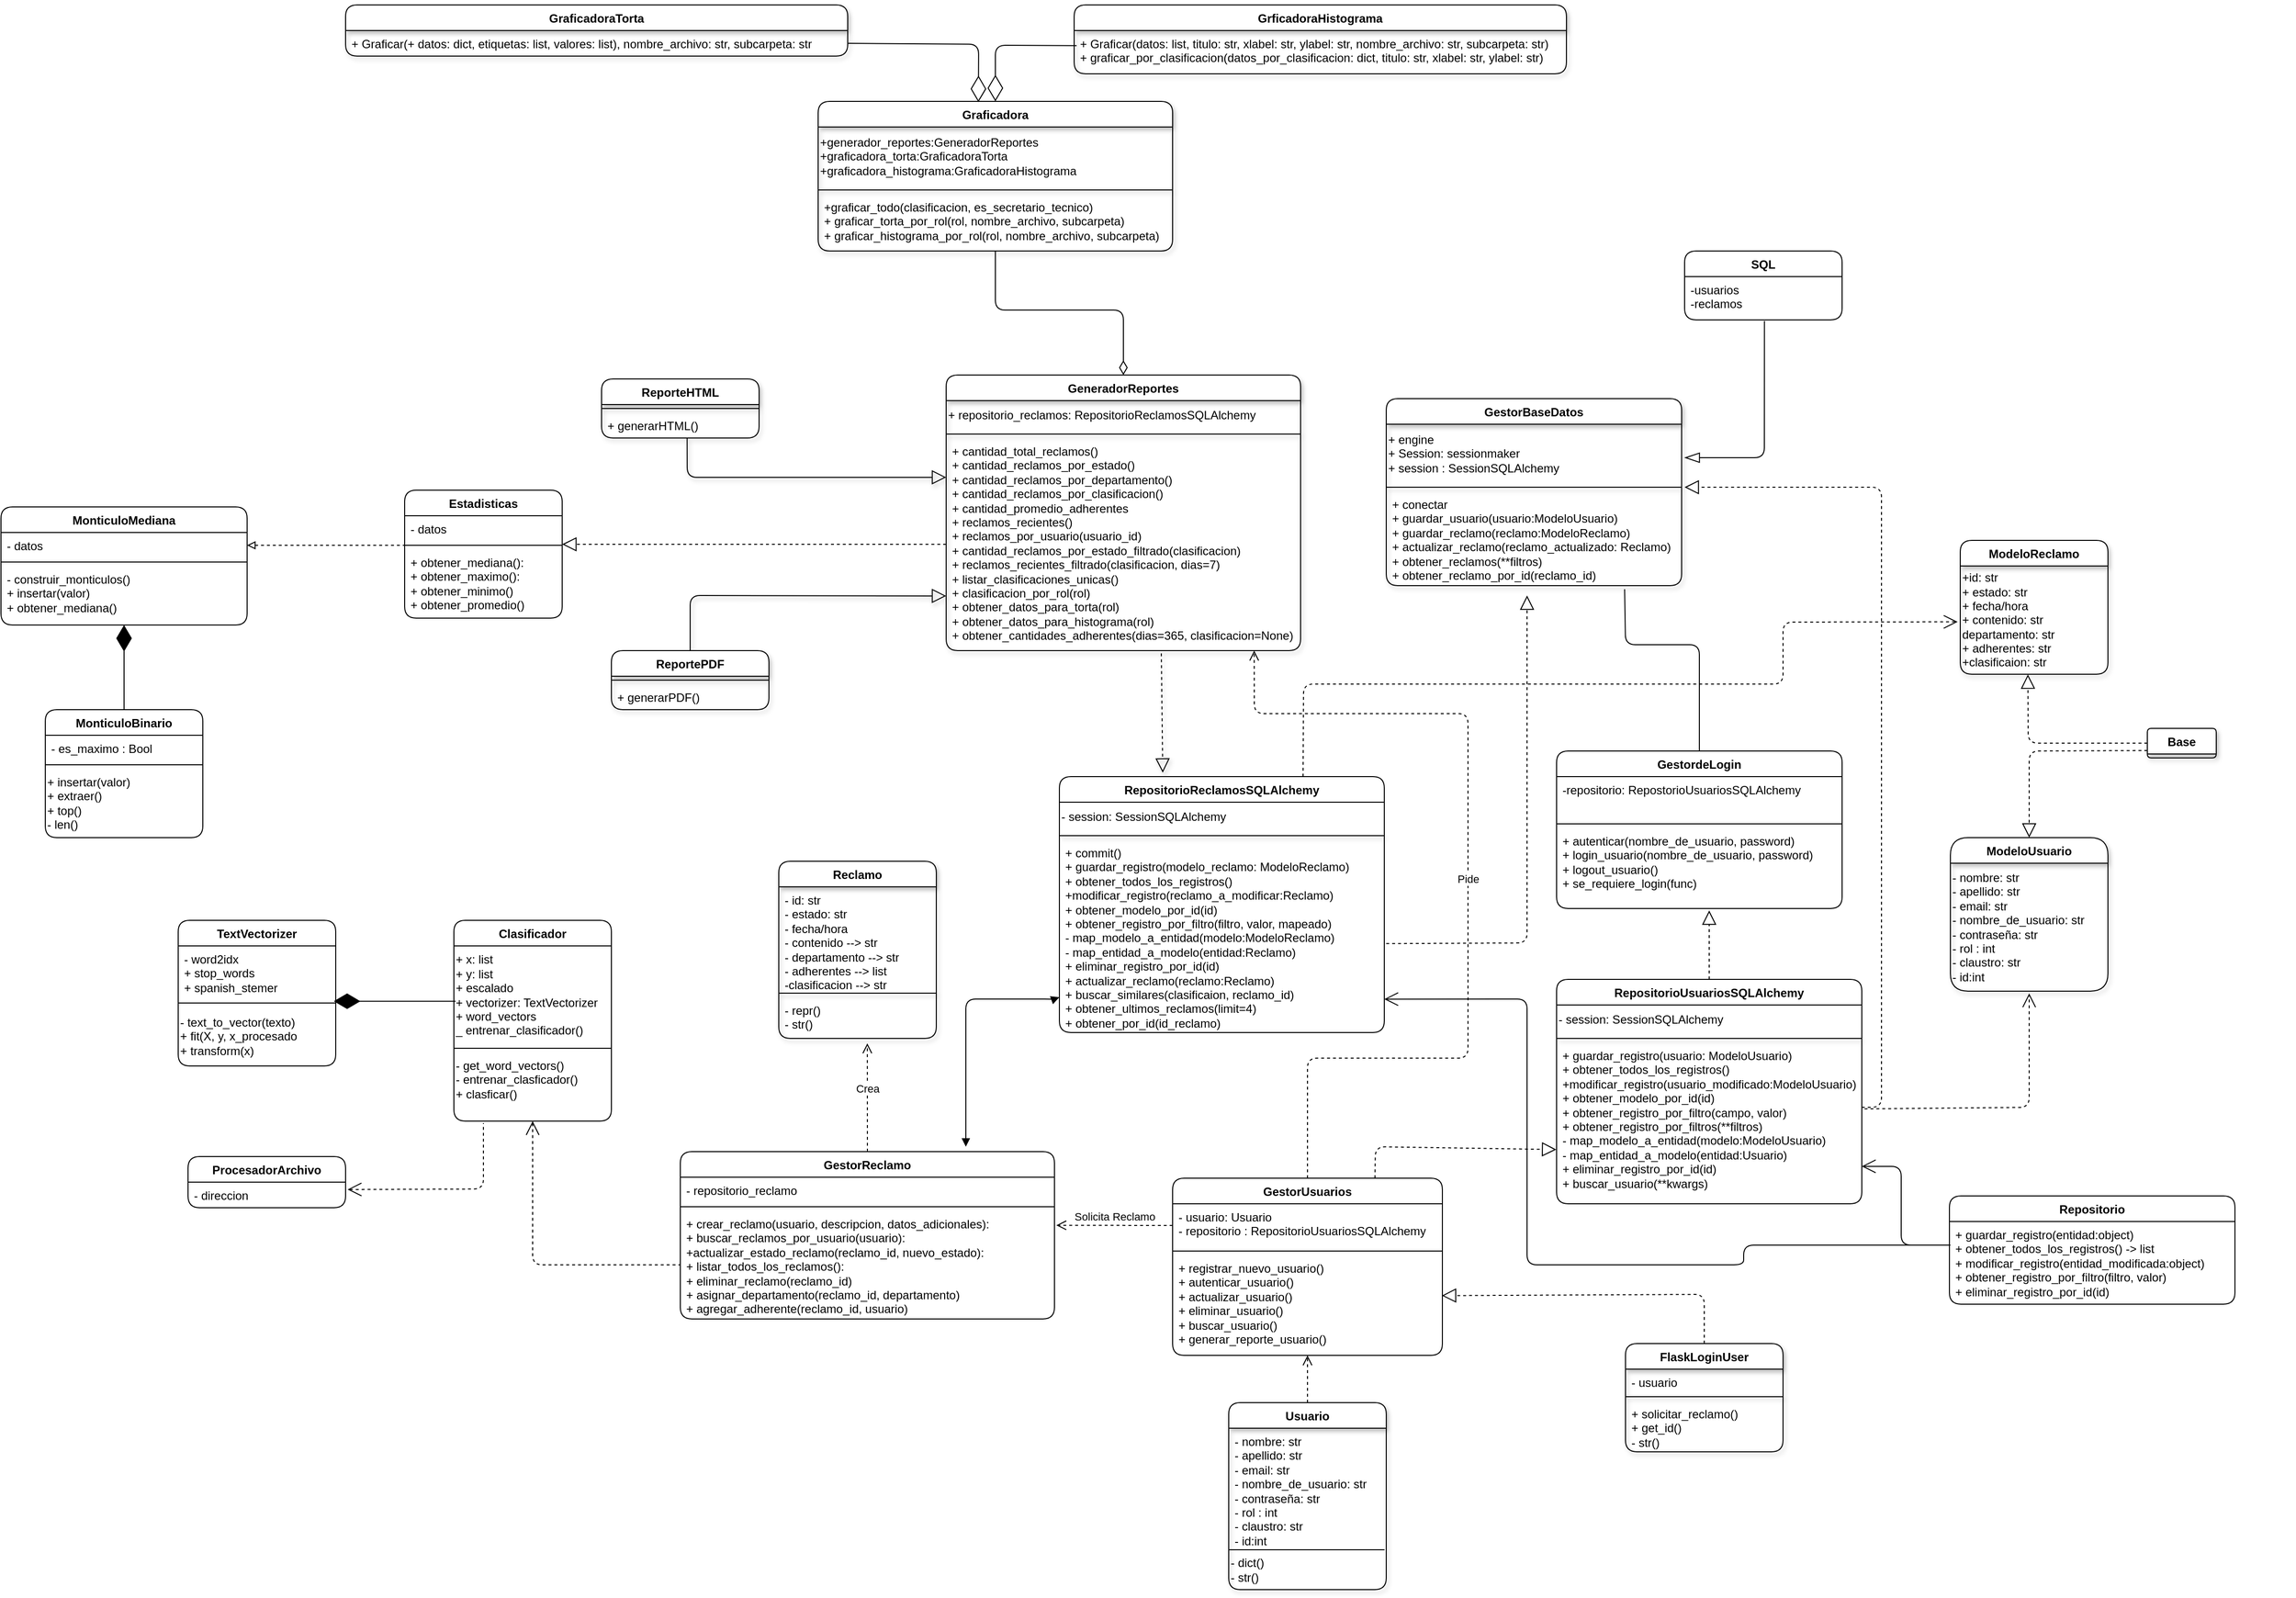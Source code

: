 <mxfile>
    <diagram id="C5RBs43oDa-KdzZeNtuy" name="Page-1">
        <mxGraphModel dx="3174" dy="3809" grid="1" gridSize="10" guides="1" tooltips="1" connect="1" arrows="1" fold="1" page="1" pageScale="1" pageWidth="2339" pageHeight="3300" background="#ffffff" math="0" shadow="0">
            <root>
                <mxCell id="WIyWlLk6GJQsqaUBKTNV-0"/>
                <mxCell id="WIyWlLk6GJQsqaUBKTNV-1" parent="WIyWlLk6GJQsqaUBKTNV-0"/>
                <mxCell id="7" value="&lt;span&gt;Usuario&lt;/span&gt;" style="swimlane;fontStyle=1;align=center;verticalAlign=top;childLayout=stackLayout;horizontal=1;startSize=26;horizontalStack=0;resizeParent=1;resizeParentMax=0;resizeLast=0;collapsible=1;marginBottom=0;whiteSpace=wrap;html=1;swimlaneLine=1;shadow=1;rounded=1;fontColor=default;" parent="WIyWlLk6GJQsqaUBKTNV-1" vertex="1">
                    <mxGeometry x="437" y="740" width="160" height="190" as="geometry"/>
                </mxCell>
                <mxCell id="313" value="" style="endArrow=none;html=1;entryX=0.001;entryY=0.716;entryDx=0;entryDy=0;entryPerimeter=0;exitX=0.99;exitY=0.716;exitDx=0;exitDy=0;exitPerimeter=0;" edge="1" parent="7">
                    <mxGeometry width="50" height="50" relative="1" as="geometry">
                        <mxPoint x="158.24" y="149.524" as="sourcePoint"/>
                        <mxPoint x="3.092e-13" y="149.524" as="targetPoint"/>
                    </mxGeometry>
                </mxCell>
                <mxCell id="8" value="- nombre: str&lt;div&gt;- apellido: str&lt;/div&gt;&lt;div&gt;- email: str&lt;/div&gt;&lt;div&gt;- nombre_de_usuario: str&lt;/div&gt;&lt;div&gt;- contraseña: str&lt;/div&gt;&lt;div&gt;- rol : int&lt;/div&gt;&lt;div&gt;- claustro: str&lt;/div&gt;&lt;div&gt;- id:int&lt;/div&gt;&lt;div&gt;&lt;br&gt;&lt;/div&gt;" style="text;align=left;verticalAlign=top;spacingLeft=4;spacingRight=4;overflow=hidden;rotatable=0;points=[[0,0.5],[1,0.5]];portConstraint=eastwest;whiteSpace=wrap;html=1;fontStyle=0;swimlaneLine=1;shadow=1;rounded=1;fontColor=default;strokeColor=none;fillColor=none;" parent="7" vertex="1">
                    <mxGeometry y="26" width="160" height="124" as="geometry"/>
                </mxCell>
                <mxCell id="314" value="- dict()&lt;div&gt;- str()&lt;/div&gt;" style="text;html=1;align=left;verticalAlign=middle;resizable=0;points=[];autosize=1;strokeColor=none;fillColor=none;" vertex="1" parent="7">
                    <mxGeometry y="150" width="160" height="40" as="geometry"/>
                </mxCell>
                <mxCell id="288" style="edgeStyle=none;html=1;startArrow=diamondThin;startFill=0;endArrow=none;endFill=0;startSize=12;fontColor=default;exitX=0.5;exitY=0;exitDx=0;exitDy=0;entryX=0.5;entryY=1;entryDx=0;entryDy=0;" parent="WIyWlLk6GJQsqaUBKTNV-1" source="358" target="285" edge="1">
                    <mxGeometry relative="1" as="geometry">
                        <Array as="points">
                            <mxPoint x="330" y="-370"/>
                            <mxPoint x="200" y="-370"/>
                        </Array>
                        <mxPoint x="430.0" y="-130.0" as="sourcePoint"/>
                        <mxPoint x="190" y="-460" as="targetPoint"/>
                    </mxGeometry>
                </mxCell>
                <mxCell id="127" value="" style="edgeStyle=none;html=1;endArrow=none;endFill=0;startArrow=open;startFill=0;dashed=1;exitX=0.5;exitY=1;exitDx=0;exitDy=0;endSize=11;startSize=12;entryX=0;entryY=0.5;entryDx=0;entryDy=0;fontColor=default;" parent="WIyWlLk6GJQsqaUBKTNV-1" source="339" target="253" edge="1">
                    <mxGeometry relative="1" as="geometry">
                        <mxPoint x="-120" y="550" as="targetPoint"/>
                        <Array as="points">
                            <mxPoint x="-270" y="600"/>
                        </Array>
                        <mxPoint x="-255" y="400" as="sourcePoint"/>
                    </mxGeometry>
                </mxCell>
                <mxCell id="67" value="" style="endArrow=block;dashed=1;endFill=0;endSize=12;html=1;exitX=0.607;exitY=1.013;exitDx=0;exitDy=0;exitPerimeter=0;shadow=1;strokeWidth=1;fontColor=default;" parent="WIyWlLk6GJQsqaUBKTNV-1" source="360" edge="1">
                    <mxGeometry width="160" relative="1" as="geometry">
                        <mxPoint x="431.6" y="-77.35" as="sourcePoint"/>
                        <mxPoint x="370" y="100" as="targetPoint"/>
                    </mxGeometry>
                </mxCell>
                <mxCell id="122" value="" style="edgeStyle=none;html=1;endArrow=none;endFill=0;endSize=12;sourcePerimeterSpacing=0;startArrow=blockThin;startFill=0;startSize=13;entryX=0.507;entryY=1.025;entryDx=0;entryDy=0;entryPerimeter=0;fontColor=default;" parent="WIyWlLk6GJQsqaUBKTNV-1" edge="1" target="124">
                    <mxGeometry relative="1" as="geometry">
                        <mxPoint x="900" y="-220" as="sourcePoint"/>
                        <mxPoint x="563.52" y="-199.64" as="targetPoint"/>
                        <Array as="points">
                            <mxPoint x="981" y="-220"/>
                        </Array>
                    </mxGeometry>
                </mxCell>
                <mxCell id="109" value="" style="endArrow=block;dashed=1;endFill=0;endSize=12;html=1;exitX=1.006;exitY=0.539;exitDx=0;exitDy=0;fontColor=default;exitPerimeter=0;" parent="WIyWlLk6GJQsqaUBKTNV-1" source="320" edge="1">
                    <mxGeometry width="160" relative="1" as="geometry">
                        <mxPoint x="530" y="273" as="sourcePoint"/>
                        <mxPoint x="740" y="-80" as="targetPoint"/>
                        <Array as="points">
                            <mxPoint x="740" y="273"/>
                        </Array>
                    </mxGeometry>
                </mxCell>
                <mxCell id="130" value="" style="endArrow=none;endFill=0;endSize=12;html=1;exitX=0;exitY=0.743;exitDx=0;exitDy=0;entryX=0.5;entryY=0;entryDx=0;entryDy=0;shadow=1;strokeWidth=1;startArrow=block;startFill=0;startSize=12;fontColor=default;exitPerimeter=0;" parent="WIyWlLk6GJQsqaUBKTNV-1" source="360" target="97" edge="1">
                    <mxGeometry width="160" relative="1" as="geometry">
                        <mxPoint x="350.0" y="-91" as="sourcePoint"/>
                        <mxPoint x="141.92" y="-3" as="targetPoint"/>
                        <Array as="points">
                            <mxPoint x="-110" y="-80"/>
                        </Array>
                    </mxGeometry>
                </mxCell>
                <mxCell id="131" value="" style="endArrow=none;endFill=0;endSize=12;html=1;exitX=0;exitY=0.185;exitDx=0;exitDy=0;entryX=0.543;entryY=0.99;entryDx=0;entryDy=0;shadow=1;strokeWidth=1;startArrow=block;startFill=0;startSize=12;fontColor=default;exitPerimeter=0;entryPerimeter=0;" parent="WIyWlLk6GJQsqaUBKTNV-1" source="360" target="30" edge="1">
                    <mxGeometry width="160" relative="1" as="geometry">
                        <mxPoint x="350.0" y="-117.0" as="sourcePoint"/>
                        <mxPoint x="225" y="-65" as="targetPoint"/>
                        <Array as="points">
                            <mxPoint x="-113" y="-200"/>
                        </Array>
                    </mxGeometry>
                </mxCell>
                <mxCell id="183" style="edgeStyle=none;html=1;entryX=0.807;entryY=1.038;entryDx=0;entryDy=0;endArrow=none;endFill=0;endSize=17;fontColor=default;entryPerimeter=0;" parent="WIyWlLk6GJQsqaUBKTNV-1" source="169" target="356" edge="1">
                    <mxGeometry relative="1" as="geometry">
                        <Array as="points">
                            <mxPoint x="915" y="-30"/>
                            <mxPoint x="840" y="-30"/>
                        </Array>
                        <mxPoint x="820.0" y="-107.0" as="targetPoint"/>
                    </mxGeometry>
                </mxCell>
                <mxCell id="248" value="Crea" style="html=1;verticalAlign=bottom;endArrow=open;dashed=1;endSize=8;curved=0;rounded=1;exitX=0.5;exitY=0;exitDx=0;exitDy=0;entryX=0.562;entryY=1.12;entryDx=0;entryDy=0;entryPerimeter=0;fontColor=default;" parent="WIyWlLk6GJQsqaUBKTNV-1" target="38" edge="1">
                    <mxGeometry relative="1" as="geometry">
                        <mxPoint x="70" y="485" as="sourcePoint"/>
                        <mxPoint x="210" y="440" as="targetPoint"/>
                    </mxGeometry>
                </mxCell>
                <mxCell id="249" value="Solicita Reclamo" style="html=1;verticalAlign=bottom;endArrow=open;dashed=1;endSize=8;curved=0;rounded=1;exitX=0;exitY=0.5;exitDx=0;exitDy=0;entryX=1.005;entryY=0.135;entryDx=0;entryDy=0;entryPerimeter=0;fontColor=default;" parent="WIyWlLk6GJQsqaUBKTNV-1" source="279" target="253" edge="1">
                    <mxGeometry relative="1" as="geometry">
                        <mxPoint x="450" y="530" as="sourcePoint"/>
                        <mxPoint x="220" y="590" as="targetPoint"/>
                        <Array as="points"/>
                    </mxGeometry>
                </mxCell>
                <mxCell id="258" value="" style="endArrow=block;dashed=1;endFill=0;endSize=12;html=1;exitX=0.75;exitY=0;exitDx=0;exitDy=0;entryX=-0.001;entryY=0.664;entryDx=0;entryDy=0;entryPerimeter=0;fontColor=default;" parent="WIyWlLk6GJQsqaUBKTNV-1" source="278" target="257" edge="1">
                    <mxGeometry width="160" relative="1" as="geometry">
                        <mxPoint x="740" y="360" as="sourcePoint"/>
                        <mxPoint x="900" y="360" as="targetPoint"/>
                        <Array as="points">
                            <mxPoint x="586" y="480"/>
                        </Array>
                    </mxGeometry>
                </mxCell>
                <mxCell id="260" value="" style="endArrow=block;dashed=1;endFill=0;endSize=12;html=1;exitX=0.5;exitY=0;exitDx=0;exitDy=0;fontColor=default;" parent="WIyWlLk6GJQsqaUBKTNV-1" source="254" edge="1">
                    <mxGeometry width="160" relative="1" as="geometry">
                        <mxPoint x="740" y="280" as="sourcePoint"/>
                        <mxPoint x="925" y="240" as="targetPoint"/>
                    </mxGeometry>
                </mxCell>
                <mxCell id="267" value="" style="endArrow=block;dashed=1;endFill=0;endSize=12;html=1;exitX=0;exitY=0.5;exitDx=0;exitDy=0;fontColor=default;" parent="WIyWlLk6GJQsqaUBKTNV-1" source="360" edge="1">
                    <mxGeometry width="160" relative="1" as="geometry">
                        <mxPoint x="348.72" y="-102.934" as="sourcePoint"/>
                        <mxPoint x="-240" y="-132" as="targetPoint"/>
                    </mxGeometry>
                </mxCell>
                <mxCell id="276" value="" style="endArrow=none;dashed=1;endFill=0;endSize=12;html=1;exitX=1;exitY=0.5;exitDx=0;exitDy=0;fontColor=default;startArrow=block;startFill=0;" parent="WIyWlLk6GJQsqaUBKTNV-1" source="273" edge="1">
                    <mxGeometry width="160" relative="1" as="geometry">
                        <mxPoint x="-310" y="-178" as="sourcePoint"/>
                        <mxPoint x="-400" y="-131" as="targetPoint"/>
                        <Array as="points"/>
                    </mxGeometry>
                </mxCell>
                <mxCell id="282" value="" style="html=1;verticalAlign=bottom;endArrow=open;dashed=1;endSize=8;curved=0;rounded=1;exitX=0.5;exitY=0;exitDx=0;exitDy=0;fontColor=default;entryX=0.5;entryY=1;entryDx=0;entryDy=0;entryPerimeter=0;" parent="WIyWlLk6GJQsqaUBKTNV-1" source="7" edge="1" target="281">
                    <mxGeometry relative="1" as="geometry">
                        <mxPoint x="710" y="540" as="sourcePoint"/>
                        <mxPoint x="494" y="690" as="targetPoint"/>
                    </mxGeometry>
                </mxCell>
                <mxCell id="283" value="Pide" style="html=1;verticalAlign=bottom;endArrow=open;dashed=1;endSize=8;curved=0;rounded=1;exitX=0.5;exitY=0;exitDx=0;exitDy=0;entryX=0.869;entryY=1;entryDx=0;entryDy=0;entryPerimeter=0;fontColor=default;" parent="WIyWlLk6GJQsqaUBKTNV-1" source="278" target="360" edge="1">
                    <mxGeometry relative="1" as="geometry">
                        <mxPoint x="710" y="540" as="sourcePoint"/>
                        <mxPoint x="488.4" y="-76.518" as="targetPoint"/>
                        <Array as="points">
                            <mxPoint x="517" y="390"/>
                            <mxPoint x="680" y="390"/>
                            <mxPoint x="680" y="40"/>
                            <mxPoint x="463" y="40"/>
                        </Array>
                    </mxGeometry>
                </mxCell>
                <mxCell id="284" value="" style="endArrow=block;dashed=1;endFill=0;endSize=12;html=1;fontColor=default;" parent="WIyWlLk6GJQsqaUBKTNV-1" edge="1">
                    <mxGeometry width="160" relative="1" as="geometry">
                        <mxPoint x="1080" y="440" as="sourcePoint"/>
                        <mxPoint x="900" y="-190" as="targetPoint"/>
                        <Array as="points">
                            <mxPoint x="1100" y="440"/>
                            <mxPoint x="1100" y="-190"/>
                            <mxPoint x="940" y="-190"/>
                        </Array>
                    </mxGeometry>
                </mxCell>
                <mxCell id="298" value="" style="endArrow=block;startArrow=block;endFill=1;startFill=1;html=1;fontColor=default;" parent="WIyWlLk6GJQsqaUBKTNV-1" target="320" edge="1">
                    <mxGeometry width="160" relative="1" as="geometry">
                        <mxPoint x="170" y="480" as="sourcePoint"/>
                        <mxPoint x="431.8" y="306.272" as="targetPoint"/>
                        <Array as="points">
                            <mxPoint x="170" y="330"/>
                            <mxPoint x="260" y="330"/>
                        </Array>
                    </mxGeometry>
                </mxCell>
                <mxCell id="299" value="" style="endArrow=block;dashed=1;endFill=0;endSize=12;html=1;exitX=0.5;exitY=0;exitDx=0;exitDy=0;fontColor=default;entryX=0.998;entryY=0.405;entryDx=0;entryDy=0;entryPerimeter=0;" parent="WIyWlLk6GJQsqaUBKTNV-1" source="294" target="281" edge="1">
                    <mxGeometry width="160" relative="1" as="geometry">
                        <mxPoint x="310" y="800" as="sourcePoint"/>
                        <mxPoint x="660" y="630" as="targetPoint"/>
                        <Array as="points">
                            <mxPoint x="920" y="630"/>
                        </Array>
                    </mxGeometry>
                </mxCell>
                <mxCell id="302" value="" style="endArrow=open;endFill=1;endSize=12;html=1;entryX=1;entryY=0.827;entryDx=0;entryDy=0;fontColor=default;entryPerimeter=0;" parent="WIyWlLk6GJQsqaUBKTNV-1" target="320" edge="1">
                    <mxGeometry width="160" relative="1" as="geometry">
                        <mxPoint x="1170" y="580" as="sourcePoint"/>
                        <mxPoint x="530" y="307" as="targetPoint"/>
                        <Array as="points">
                            <mxPoint x="960" y="580"/>
                            <mxPoint x="960" y="600"/>
                            <mxPoint x="740" y="600"/>
                            <mxPoint x="740" y="330"/>
                        </Array>
                    </mxGeometry>
                </mxCell>
                <mxCell id="303" value="" style="endArrow=open;endFill=1;endSize=12;html=1;entryX=1;entryY=0.768;entryDx=0;entryDy=0;entryPerimeter=0;fontColor=default;" parent="WIyWlLk6GJQsqaUBKTNV-1" target="257" edge="1">
                    <mxGeometry width="160" relative="1" as="geometry">
                        <mxPoint x="1170" y="580" as="sourcePoint"/>
                        <mxPoint x="810" y="430" as="targetPoint"/>
                        <Array as="points">
                            <mxPoint x="1120" y="580"/>
                            <mxPoint x="1120" y="500"/>
                        </Array>
                    </mxGeometry>
                </mxCell>
                <mxCell id="306" value="" style="endArrow=diamondThin;endFill=1;endSize=24;html=1;exitX=0.5;exitY=0;exitDx=0;exitDy=0;fontColor=default;" parent="WIyWlLk6GJQsqaUBKTNV-1" source="268" target="275" edge="1">
                    <mxGeometry width="160" relative="1" as="geometry">
                        <mxPoint x="-270" y="-206" as="sourcePoint"/>
                        <mxPoint x="-110" y="-206" as="targetPoint"/>
                    </mxGeometry>
                </mxCell>
                <mxCell id="349" value="" style="endArrow=diamondThin;endFill=1;endSize=24;html=1;entryX=0.988;entryY=0.277;entryDx=0;entryDy=0;entryPerimeter=0;exitX=0.011;exitY=0.562;exitDx=0;exitDy=0;exitPerimeter=0;" edge="1" parent="WIyWlLk6GJQsqaUBKTNV-1" source="342" target="347">
                    <mxGeometry width="160" relative="1" as="geometry">
                        <mxPoint x="-400" y="320" as="sourcePoint"/>
                        <mxPoint x="-310" y="340" as="targetPoint"/>
                    </mxGeometry>
                </mxCell>
                <mxCell id="353" value="" style="edgeStyle=none;html=1;endArrow=none;endFill=0;startArrow=open;startFill=0;dashed=1;exitX=1.013;exitY=0.288;exitDx=0;exitDy=0;endSize=11;startSize=12;fontColor=default;exitPerimeter=0;" edge="1" parent="WIyWlLk6GJQsqaUBKTNV-1" source="351">
                    <mxGeometry relative="1" as="geometry">
                        <mxPoint x="-320" y="456" as="targetPoint"/>
                        <Array as="points">
                            <mxPoint x="-320" y="523"/>
                        </Array>
                        <mxPoint x="-260" y="464" as="sourcePoint"/>
                    </mxGeometry>
                </mxCell>
                <mxCell id="27" value="ReporteHTML" style="swimlane;fontStyle=1;align=center;verticalAlign=top;childLayout=stackLayout;horizontal=1;startSize=26;horizontalStack=0;resizeParent=1;resizeParentMax=0;resizeLast=0;collapsible=1;marginBottom=0;whiteSpace=wrap;html=1;swimlaneLine=1;shadow=1;rounded=1;fontColor=default;" parent="WIyWlLk6GJQsqaUBKTNV-1" vertex="1">
                    <mxGeometry x="-200" y="-300" width="160" height="60" as="geometry"/>
                </mxCell>
                <mxCell id="29" value="" style="line;strokeWidth=1;align=left;verticalAlign=middle;spacingTop=-1;spacingLeft=3;spacingRight=3;rotatable=0;labelPosition=right;points=[];portConstraint=eastwest;swimlaneLine=1;shadow=1;rounded=1;fontColor=default;" parent="27" vertex="1">
                    <mxGeometry y="26" width="160" height="8" as="geometry"/>
                </mxCell>
                <mxCell id="30" value="+ generarHTML()" style="text;align=left;verticalAlign=top;spacingLeft=4;spacingRight=4;overflow=hidden;rotatable=0;points=[[0,0.5],[1,0.5]];portConstraint=eastwest;whiteSpace=wrap;html=1;swimlaneLine=1;shadow=1;rounded=1;fontColor=default;" parent="27" vertex="1">
                    <mxGeometry y="34" width="160" height="26" as="geometry"/>
                </mxCell>
                <mxCell id="35" value="Reclamo" style="swimlane;fontStyle=1;align=center;verticalAlign=top;childLayout=stackLayout;horizontal=1;startSize=26;horizontalStack=0;resizeParent=1;resizeParentMax=0;resizeLast=0;collapsible=1;marginBottom=0;whiteSpace=wrap;html=1;swimlaneLine=1;shadow=1;rounded=1;fontColor=default;" parent="WIyWlLk6GJQsqaUBKTNV-1" vertex="1">
                    <mxGeometry x="-20" y="190" width="160" height="180" as="geometry"/>
                </mxCell>
                <mxCell id="36" value="&lt;span style=&quot;&quot;&gt;- id: str&lt;/span&gt;&lt;div&gt;&lt;span style=&quot;&quot;&gt;- estado: str&lt;/span&gt;&lt;/div&gt;&lt;div&gt;&lt;span style=&quot;&quot;&gt;- fecha/hora&lt;/span&gt;&lt;/div&gt;&lt;div&gt;&lt;span style=&quot;&quot;&gt;- contenido --&amp;gt; str&lt;/span&gt;&lt;/div&gt;&lt;div&gt;&lt;span style=&quot;&quot;&gt;- departamento&amp;nbsp;&lt;/span&gt;&lt;span style=&quot;background-color: transparent;&quot;&gt;--&amp;gt; str&lt;/span&gt;&lt;/div&gt;&lt;div&gt;&lt;span style=&quot;&quot;&gt;- adherentes --&amp;gt; list&lt;/span&gt;&lt;/div&gt;&lt;div&gt;&lt;span style=&quot;&quot;&gt;-clasificacion --&amp;gt; str&lt;/span&gt;&lt;/div&gt;" style="text;align=left;verticalAlign=top;spacingLeft=4;spacingRight=4;overflow=hidden;rotatable=0;points=[[0,0.5],[1,0.5]];portConstraint=eastwest;whiteSpace=wrap;html=1;swimlaneLine=1;shadow=1;rounded=1;fontColor=default;" parent="35" vertex="1">
                    <mxGeometry y="26" width="160" height="104" as="geometry"/>
                </mxCell>
                <mxCell id="37" value="" style="line;strokeWidth=1;align=left;verticalAlign=middle;spacingTop=-1;spacingLeft=3;spacingRight=3;rotatable=0;labelPosition=right;points=[];portConstraint=eastwest;swimlaneLine=1;shadow=1;rounded=1;fontColor=default;" parent="35" vertex="1">
                    <mxGeometry y="130" width="160" height="8" as="geometry"/>
                </mxCell>
                <mxCell id="38" value="- repr()&lt;div&gt;- str()&lt;/div&gt;" style="text;align=left;verticalAlign=top;spacingLeft=4;spacingRight=4;overflow=hidden;rotatable=0;points=[[0,0.5],[1,0.5]];portConstraint=eastwest;whiteSpace=wrap;html=1;swimlaneLine=1;shadow=1;rounded=1;fontColor=default;" parent="35" vertex="1">
                    <mxGeometry y="138" width="160" height="42" as="geometry"/>
                </mxCell>
                <mxCell id="123" value="SQL" style="swimlane;fontStyle=1;align=center;verticalAlign=top;childLayout=stackLayout;horizontal=1;startSize=26;horizontalStack=0;resizeParent=1;resizeParentMax=0;resizeLast=0;collapsible=1;marginBottom=0;whiteSpace=wrap;html=1;rounded=1;fontColor=default;" parent="WIyWlLk6GJQsqaUBKTNV-1" vertex="1">
                    <mxGeometry x="900" y="-430" width="160" height="70" as="geometry"/>
                </mxCell>
                <mxCell id="124" value="-usuarios&lt;div&gt;-reclamos&lt;/div&gt;" style="text;strokeColor=none;fillColor=none;align=left;verticalAlign=top;spacingLeft=4;spacingRight=4;overflow=hidden;rotatable=0;points=[[0,0.5],[1,0.5]];portConstraint=eastwest;whiteSpace=wrap;html=1;rounded=1;fontColor=default;" parent="123" vertex="1">
                    <mxGeometry y="26" width="160" height="44" as="geometry"/>
                </mxCell>
                <mxCell id="97" value="ReportePDF" style="swimlane;fontStyle=1;align=center;verticalAlign=top;childLayout=stackLayout;horizontal=1;startSize=26;horizontalStack=0;resizeParent=1;resizeParentMax=0;resizeLast=0;collapsible=1;marginBottom=0;whiteSpace=wrap;html=1;swimlaneLine=1;shadow=1;rounded=1;fontColor=default;" parent="WIyWlLk6GJQsqaUBKTNV-1" vertex="1">
                    <mxGeometry x="-190" y="-24" width="160" height="60" as="geometry"/>
                </mxCell>
                <mxCell id="98" value="" style="line;strokeWidth=1;align=left;verticalAlign=middle;spacingTop=-1;spacingLeft=3;spacingRight=3;rotatable=0;labelPosition=right;points=[];portConstraint=eastwest;swimlaneLine=1;shadow=1;rounded=1;fontColor=default;" parent="97" vertex="1">
                    <mxGeometry y="26" width="160" height="8" as="geometry"/>
                </mxCell>
                <mxCell id="99" value="+ generarPDF()" style="text;align=left;verticalAlign=top;spacingLeft=4;spacingRight=4;overflow=hidden;rotatable=0;points=[[0,0.5],[1,0.5]];portConstraint=eastwest;whiteSpace=wrap;html=1;swimlaneLine=1;shadow=1;rounded=1;fontColor=default;" parent="97" vertex="1">
                    <mxGeometry y="34" width="160" height="26" as="geometry"/>
                </mxCell>
                <mxCell id="169" value="GestordeLogin" style="swimlane;fontStyle=1;align=center;verticalAlign=top;childLayout=stackLayout;horizontal=1;startSize=26;horizontalStack=0;resizeParent=1;resizeParentMax=0;resizeLast=0;collapsible=1;marginBottom=0;whiteSpace=wrap;html=1;rounded=1;fontColor=default;" parent="WIyWlLk6GJQsqaUBKTNV-1" vertex="1">
                    <mxGeometry x="770" y="78" width="290" height="160" as="geometry"/>
                </mxCell>
                <mxCell id="170" value="-repositorio: RepostorioUsuariosSQLAlchemy" style="text;strokeColor=none;fillColor=none;align=left;verticalAlign=top;spacingLeft=4;spacingRight=4;overflow=hidden;rotatable=0;points=[[0,0.5],[1,0.5]];portConstraint=eastwest;whiteSpace=wrap;html=1;rounded=1;fontColor=default;" parent="169" vertex="1">
                    <mxGeometry y="26" width="290" height="44" as="geometry"/>
                </mxCell>
                <mxCell id="171" value="" style="line;strokeWidth=1;fillColor=none;align=left;verticalAlign=middle;spacingTop=-1;spacingLeft=3;spacingRight=3;rotatable=0;labelPosition=right;points=[];portConstraint=eastwest;strokeColor=inherit;rounded=1;fontColor=default;" parent="169" vertex="1">
                    <mxGeometry y="70" width="290" height="8" as="geometry"/>
                </mxCell>
                <mxCell id="172" value="&lt;div&gt;+ autenticar(nombre_de_usuario, password)&lt;/div&gt;&lt;div&gt;+ login_usuario(nombre_de_usuario, password)&lt;/div&gt;&lt;div&gt;+ logout_usuario()&lt;/div&gt;&lt;div&gt;+ se_requiere_login(func)&lt;/div&gt;&lt;div&gt;&lt;br&gt;&lt;/div&gt;&lt;div&gt;&lt;br&gt;&lt;/div&gt;" style="text;strokeColor=none;fillColor=none;align=left;verticalAlign=top;spacingLeft=4;spacingRight=4;overflow=hidden;rotatable=0;points=[[0,0.5],[1,0.5]];portConstraint=eastwest;whiteSpace=wrap;html=1;rounded=1;fontColor=default;" parent="169" vertex="1">
                    <mxGeometry y="78" width="290" height="82" as="geometry"/>
                </mxCell>
                <mxCell id="250" value="GestorReclamo" style="swimlane;align=center;verticalAlign=top;childLayout=stackLayout;horizontal=1;startSize=26;horizontalStack=0;resizeParent=1;resizeParentMax=0;resizeLast=0;collapsible=1;marginBottom=0;whiteSpace=wrap;html=1;rounded=1;fontColor=default;" parent="WIyWlLk6GJQsqaUBKTNV-1" vertex="1">
                    <mxGeometry x="-120" y="485" width="380" height="170" as="geometry"/>
                </mxCell>
                <mxCell id="251" value="- repositorio_reclamo" style="text;strokeColor=none;fillColor=none;align=left;verticalAlign=top;spacingLeft=4;spacingRight=4;overflow=hidden;rotatable=0;points=[[0,0.5],[1,0.5]];portConstraint=eastwest;whiteSpace=wrap;html=1;rounded=1;fontColor=default;" parent="250" vertex="1">
                    <mxGeometry y="26" width="380" height="26" as="geometry"/>
                </mxCell>
                <mxCell id="252" value="" style="line;strokeWidth=1;fillColor=none;align=left;verticalAlign=middle;spacingTop=-1;spacingLeft=3;spacingRight=3;rotatable=0;labelPosition=right;points=[];portConstraint=eastwest;strokeColor=inherit;rounded=1;fontColor=default;" parent="250" vertex="1">
                    <mxGeometry y="52" width="380" height="8" as="geometry"/>
                </mxCell>
                <mxCell id="253" value="+ crear_reclamo(usuario, descripcion, datos_adicionales):&amp;nbsp;&lt;br&gt;+ buscar_reclamos_por_usuario(usuario): +actualizar_estado_reclamo(reclamo_id, nuevo_estado):&lt;br&gt;+ listar_todos_los_reclamos():&amp;nbsp;&lt;br&gt;+ eliminar_reclamo(reclamo_id)&lt;div&gt;+ asignar_departamento(reclamo_id, departamento)&lt;/div&gt;&lt;div&gt;+ agregar_adherente(reclamo_id, usuario)&lt;br&gt;&lt;br&gt;&lt;/div&gt;" style="text;strokeColor=none;fillColor=none;align=left;verticalAlign=top;spacingLeft=4;spacingRight=4;overflow=hidden;rotatable=0;points=[[0,0.5],[1,0.5]];portConstraint=eastwest;whiteSpace=wrap;html=1;rounded=1;fontColor=default;" parent="250" vertex="1">
                    <mxGeometry y="60" width="380" height="110" as="geometry"/>
                </mxCell>
                <mxCell id="254" value="RepositorioUsuariosSQLAlchemy&lt;div&gt;&lt;br&gt;&lt;/div&gt;" style="swimlane;fontStyle=1;align=center;verticalAlign=top;childLayout=stackLayout;horizontal=1;startSize=26;horizontalStack=0;resizeParent=1;resizeParentMax=0;resizeLast=0;collapsible=1;marginBottom=0;whiteSpace=wrap;html=1;rounded=1;fontColor=default;" parent="WIyWlLk6GJQsqaUBKTNV-1" vertex="1">
                    <mxGeometry x="770" y="310" width="310" height="228" as="geometry"/>
                </mxCell>
                <mxCell id="315" value="- session: SessionSQLAlchemy" style="text;html=1;align=left;verticalAlign=middle;resizable=0;points=[];autosize=1;strokeColor=none;fillColor=none;fontColor=default;" vertex="1" parent="254">
                    <mxGeometry y="26" width="310" height="30" as="geometry"/>
                </mxCell>
                <mxCell id="316" value="" style="line;strokeWidth=1;align=left;verticalAlign=middle;spacingTop=-1;spacingLeft=3;spacingRight=3;rotatable=0;labelPosition=right;points=[];portConstraint=eastwest;swimlaneLine=1;shadow=1;rounded=1;fontColor=default;" vertex="1" parent="254">
                    <mxGeometry y="56" width="310" height="8" as="geometry"/>
                </mxCell>
                <mxCell id="257" value="&lt;div&gt;&lt;span style=&quot;background-color: transparent;&quot;&gt;+ guardar_registro(usuario: ModeloUsuario)&lt;/span&gt;&lt;/div&gt;&lt;div&gt;+ obtener_todos_los_registros()&lt;/div&gt;&lt;div&gt;+modificar_registro(usuario_modificado:ModeloUsuario)&lt;/div&gt;&lt;div&gt;+ obtener_modelo_por_id(id)&lt;/div&gt;&lt;div&gt;+ obtener_registro_por_filtro(campo, valor)&lt;/div&gt;&lt;span style=&quot;&quot;&gt;+ obtener_registro_por_filtros(**filtros)&lt;/span&gt;&lt;div&gt;- map_modelo_a_entidad(modelo:ModeloUsuario)&lt;/div&gt;&lt;div&gt;- map_entidad_a_modelo(entidad:Usuario)&lt;/div&gt;&lt;div&gt;+ eliminar_registro_por_id(id)&lt;br&gt;+ buscar_usuario(**kwargs)&lt;/div&gt;" style="text;strokeColor=none;fillColor=none;align=left;verticalAlign=top;spacingLeft=4;spacingRight=4;overflow=hidden;rotatable=0;points=[[0,0.5],[1,0.5]];portConstraint=eastwest;whiteSpace=wrap;html=1;rounded=1;fontColor=default;" parent="254" vertex="1">
                    <mxGeometry y="64" width="310" height="164" as="geometry"/>
                </mxCell>
                <mxCell id="263" value="Estadisticas" style="swimlane;fontStyle=1;align=center;verticalAlign=top;childLayout=stackLayout;horizontal=1;startSize=26;horizontalStack=0;resizeParent=1;resizeParentMax=0;resizeLast=0;collapsible=1;marginBottom=0;whiteSpace=wrap;html=1;rounded=1;fontColor=default;" parent="WIyWlLk6GJQsqaUBKTNV-1" vertex="1">
                    <mxGeometry x="-400" y="-187" width="160" height="130" as="geometry"/>
                </mxCell>
                <mxCell id="264" value="- datos" style="text;strokeColor=none;fillColor=none;align=left;verticalAlign=top;spacingLeft=4;spacingRight=4;overflow=hidden;rotatable=0;points=[[0,0.5],[1,0.5]];portConstraint=eastwest;whiteSpace=wrap;html=1;rounded=1;fontColor=default;" parent="263" vertex="1">
                    <mxGeometry y="26" width="160" height="26" as="geometry"/>
                </mxCell>
                <mxCell id="265" value="" style="line;strokeWidth=1;fillColor=none;align=left;verticalAlign=middle;spacingTop=-1;spacingLeft=3;spacingRight=3;rotatable=0;labelPosition=right;points=[];portConstraint=eastwest;strokeColor=inherit;rounded=1;fontColor=default;" parent="263" vertex="1">
                    <mxGeometry y="52" width="160" height="8" as="geometry"/>
                </mxCell>
                <mxCell id="266" value="+ obtener_mediana():&lt;div&gt;+ obtener_maximo():&lt;/div&gt;&lt;div&gt;+ obtener_minimo()&lt;/div&gt;&lt;div&gt;+ obtener_promedio()&lt;/div&gt;" style="text;strokeColor=none;fillColor=none;align=left;verticalAlign=top;spacingLeft=4;spacingRight=4;overflow=hidden;rotatable=0;points=[[0,0.5],[1,0.5]];portConstraint=eastwest;whiteSpace=wrap;html=1;rounded=1;fontColor=default;" parent="263" vertex="1">
                    <mxGeometry y="60" width="160" height="70" as="geometry"/>
                </mxCell>
                <mxCell id="268" value="MonticuloBinario" style="swimlane;fontStyle=1;align=center;verticalAlign=top;childLayout=stackLayout;horizontal=1;startSize=26;horizontalStack=0;resizeParent=1;resizeParentMax=0;resizeLast=0;collapsible=1;marginBottom=0;whiteSpace=wrap;html=1;rounded=1;fontColor=default;" parent="WIyWlLk6GJQsqaUBKTNV-1" vertex="1">
                    <mxGeometry x="-765" y="36" width="160" height="130" as="geometry"/>
                </mxCell>
                <mxCell id="269" value="- es_maximo : Bool" style="text;strokeColor=none;fillColor=none;align=left;verticalAlign=top;spacingLeft=4;spacingRight=4;overflow=hidden;rotatable=0;points=[[0,0.5],[1,0.5]];portConstraint=eastwest;whiteSpace=wrap;html=1;rounded=1;fontColor=default;" parent="268" vertex="1">
                    <mxGeometry y="26" width="160" height="26" as="geometry"/>
                </mxCell>
                <mxCell id="270" value="" style="line;strokeWidth=1;fillColor=none;align=left;verticalAlign=middle;spacingTop=-1;spacingLeft=3;spacingRight=3;rotatable=0;labelPosition=right;points=[];portConstraint=eastwest;strokeColor=inherit;rounded=1;fontColor=default;" parent="268" vertex="1">
                    <mxGeometry y="52" width="160" height="8" as="geometry"/>
                </mxCell>
                <mxCell id="372" value="+&amp;nbsp;insertar(valor)&lt;br&gt;+ extraer()&lt;br&gt;+ top()&lt;br&gt;- len()" style="text;html=1;align=left;verticalAlign=middle;resizable=0;points=[];autosize=1;strokeColor=none;fillColor=none;" vertex="1" parent="268">
                    <mxGeometry y="60" width="160" height="70" as="geometry"/>
                </mxCell>
                <mxCell id="272" value="MonticuloMediana" style="swimlane;fontStyle=1;align=center;verticalAlign=top;childLayout=stackLayout;horizontal=1;startSize=26;horizontalStack=0;resizeParent=1;resizeParentMax=0;resizeLast=0;collapsible=1;marginBottom=0;whiteSpace=wrap;html=1;rounded=1;fontColor=default;" parent="WIyWlLk6GJQsqaUBKTNV-1" vertex="1">
                    <mxGeometry x="-810" y="-170" width="250" height="120" as="geometry"/>
                </mxCell>
                <mxCell id="273" value="- datos" style="text;strokeColor=none;fillColor=none;align=left;verticalAlign=top;spacingLeft=4;spacingRight=4;overflow=hidden;rotatable=0;points=[[0,0.5],[1,0.5]];portConstraint=eastwest;whiteSpace=wrap;html=1;rounded=1;fontColor=default;" parent="272" vertex="1">
                    <mxGeometry y="26" width="250" height="26" as="geometry"/>
                </mxCell>
                <mxCell id="274" value="" style="line;strokeWidth=1;fillColor=none;align=left;verticalAlign=middle;spacingTop=-1;spacingLeft=3;spacingRight=3;rotatable=0;labelPosition=right;points=[];portConstraint=eastwest;strokeColor=inherit;rounded=1;fontColor=default;" parent="272" vertex="1">
                    <mxGeometry y="52" width="250" height="8" as="geometry"/>
                </mxCell>
                <mxCell id="275" value="- construir_monticulos()&#xa;+ insertar(valor)&#xa;+ obtener_mediana()" style="text;strokeColor=none;fillColor=none;align=left;verticalAlign=top;spacingLeft=4;spacingRight=4;overflow=hidden;rotatable=0;points=[[0,0.5],[1,0.5]];portConstraint=eastwest;whiteSpace=wrap;html=1;rounded=1;" parent="272" vertex="1">
                    <mxGeometry y="60" width="250" height="60" as="geometry"/>
                </mxCell>
                <mxCell id="278" value="GestorUsuarios" style="swimlane;fontStyle=1;align=center;verticalAlign=top;childLayout=stackLayout;horizontal=1;startSize=26;horizontalStack=0;resizeParent=1;resizeParentMax=0;resizeLast=0;collapsible=1;marginBottom=0;whiteSpace=wrap;html=1;rounded=1;fontColor=default;" parent="WIyWlLk6GJQsqaUBKTNV-1" vertex="1">
                    <mxGeometry x="380" y="512" width="274" height="180" as="geometry"/>
                </mxCell>
                <mxCell id="279" value="- usuario: Usuario&lt;div&gt;- repositorio : RepositorioUsuariosSQLAlchemy&lt;/div&gt;" style="text;strokeColor=none;fillColor=none;align=left;verticalAlign=top;spacingLeft=4;spacingRight=4;overflow=hidden;rotatable=0;points=[[0,0.5],[1,0.5]];portConstraint=eastwest;whiteSpace=wrap;html=1;rounded=1;fontColor=default;" parent="278" vertex="1">
                    <mxGeometry y="26" width="274" height="44" as="geometry"/>
                </mxCell>
                <mxCell id="280" value="" style="line;strokeWidth=1;fillColor=none;align=left;verticalAlign=middle;spacingTop=-1;spacingLeft=3;spacingRight=3;rotatable=0;labelPosition=right;points=[];portConstraint=eastwest;strokeColor=inherit;rounded=1;fontColor=default;" parent="278" vertex="1">
                    <mxGeometry y="70" width="274" height="8" as="geometry"/>
                </mxCell>
                <mxCell id="281" value="&lt;font&gt;+ registrar_nuevo_usuario()&lt;/font&gt;&lt;div&gt;&lt;font&gt;+ autenticar_usuario()&lt;br&gt;&lt;/font&gt;&lt;div&gt;&lt;font&gt;+ actualizar_usuario()&lt;/font&gt;&lt;/div&gt;&lt;div&gt;&lt;font&gt;+ eliminar_usuario()&lt;/font&gt;&lt;/div&gt;&lt;div&gt;&lt;span style=&quot;background-color: transparent;&quot;&gt;&lt;font&gt;+ buscar_usuario()&lt;/font&gt;&lt;/span&gt;&lt;/div&gt;&lt;div&gt;&lt;font&gt;+ generar_reporte_usuario()&lt;/font&gt;&lt;/div&gt;&lt;/div&gt;" style="text;strokeColor=none;fillColor=none;align=left;verticalAlign=top;spacingLeft=4;spacingRight=4;overflow=hidden;rotatable=0;points=[[0,0.5],[1,0.5]];portConstraint=eastwest;whiteSpace=wrap;html=1;rounded=1;fontColor=default;" parent="278" vertex="1">
                    <mxGeometry y="78" width="274" height="102" as="geometry"/>
                </mxCell>
                <mxCell id="285" value="Graficadora" style="swimlane;fontStyle=1;align=center;verticalAlign=top;childLayout=stackLayout;horizontal=1;startSize=26;horizontalStack=0;resizeParent=1;resizeParentMax=0;resizeLast=0;collapsible=1;marginBottom=0;whiteSpace=wrap;html=1;swimlaneLine=1;shadow=1;rounded=1;fontColor=default;" parent="WIyWlLk6GJQsqaUBKTNV-1" vertex="1">
                    <mxGeometry x="20" y="-582" width="360" height="152" as="geometry"/>
                </mxCell>
                <mxCell id="365" value="+generador_reportes:GeneradorReportes&lt;div&gt;+graficadora_torta:GraficadoraTorta&lt;div&gt;+graficadora_histograma:GraficadoraHistograma&lt;/div&gt;&lt;/div&gt;" style="text;html=1;align=left;verticalAlign=middle;resizable=0;points=[];autosize=1;strokeColor=none;fillColor=none;" vertex="1" parent="285">
                    <mxGeometry y="26" width="360" height="60" as="geometry"/>
                </mxCell>
                <mxCell id="366" value="" style="line;strokeWidth=1;align=left;verticalAlign=middle;spacingTop=-1;spacingLeft=3;spacingRight=3;rotatable=0;labelPosition=right;points=[];portConstraint=eastwest;swimlaneLine=1;shadow=1;rounded=1;fontColor=default;" vertex="1" parent="285">
                    <mxGeometry y="86" width="360" height="8" as="geometry"/>
                </mxCell>
                <mxCell id="287" value="+graficar_todo(clasificacion, es_secretario_tecnico)&#xa;+ graficar_torta_por_rol(rol, nombre_archivo, subcarpeta)&#xa;+ graficar_histograma_por_rol(rol, nombre_archivo, subcarpeta)" style="text;align=left;verticalAlign=top;spacingLeft=4;spacingRight=4;overflow=hidden;rotatable=0;points=[[0,0.5],[1,0.5]];portConstraint=eastwest;whiteSpace=wrap;html=1;swimlaneLine=1;shadow=1;rounded=1;" parent="285" vertex="1">
                    <mxGeometry y="94" width="360" height="58" as="geometry"/>
                </mxCell>
                <mxCell id="289" value="GraficadoraTorta" style="swimlane;align=center;verticalAlign=top;childLayout=stackLayout;horizontal=1;startSize=26;horizontalStack=0;resizeParent=1;resizeParentMax=0;resizeLast=0;collapsible=1;marginBottom=0;whiteSpace=wrap;html=1;swimlaneLine=1;shadow=1;rounded=1;fontColor=default;" parent="WIyWlLk6GJQsqaUBKTNV-1" vertex="1">
                    <mxGeometry x="-460" y="-680" width="510" height="52" as="geometry"/>
                </mxCell>
                <mxCell id="291" value="&lt;font style=&quot;background-color: light-dark(#ffffff, var(--ge-dark-color, #121212));&quot;&gt;+ Graficar(&lt;span style=&quot;text-align: center; text-wrap-mode: nowrap;&quot;&gt;+ datos: dict,&amp;nbsp;&lt;/span&gt;&lt;span style=&quot;text-align: center; text-wrap-mode: nowrap;&quot;&gt;etiquetas: list,&amp;nbsp;&lt;/span&gt;&lt;span style=&quot;text-align: center; text-wrap-mode: nowrap;&quot;&gt;valores: list&lt;/span&gt;)&lt;/font&gt;&lt;span style=&quot;&quot;&gt;, nombre_archivo: str, subcarpeta: str&lt;/span&gt;" style="text;align=left;verticalAlign=top;spacingLeft=4;spacingRight=4;overflow=hidden;rotatable=0;points=[[0,0.5],[1,0.5]];portConstraint=eastwest;whiteSpace=wrap;html=1;swimlaneLine=1;shadow=1;rounded=1;fontColor=default;" parent="289" vertex="1">
                    <mxGeometry y="26" width="510" height="26" as="geometry"/>
                </mxCell>
                <mxCell id="294" value="&lt;span&gt;FlaskLoginUser&lt;/span&gt;" style="swimlane;fontStyle=1;align=center;verticalAlign=top;childLayout=stackLayout;horizontal=1;startSize=26;horizontalStack=0;resizeParent=1;resizeParentMax=0;resizeLast=0;collapsible=1;marginBottom=0;whiteSpace=wrap;html=1;swimlaneLine=1;shadow=1;rounded=1;fontColor=default;" parent="WIyWlLk6GJQsqaUBKTNV-1" vertex="1">
                    <mxGeometry x="840" y="680" width="160" height="110" as="geometry"/>
                </mxCell>
                <mxCell id="295" value="&lt;div&gt;- usuario&amp;nbsp;&lt;/div&gt;" style="text;align=left;verticalAlign=top;spacingLeft=4;spacingRight=4;overflow=hidden;rotatable=0;points=[[0,0.5],[1,0.5]];portConstraint=eastwest;whiteSpace=wrap;html=1;fontStyle=0;swimlaneLine=1;shadow=1;rounded=1;fontColor=default;" parent="294" vertex="1">
                    <mxGeometry y="26" width="160" height="24" as="geometry"/>
                </mxCell>
                <mxCell id="296" value="" style="line;strokeWidth=1;align=left;verticalAlign=middle;spacingTop=-1;spacingLeft=3;spacingRight=3;rotatable=0;labelPosition=right;points=[];portConstraint=eastwest;swimlaneLine=1;shadow=1;rounded=1;fontColor=default;" parent="294" vertex="1">
                    <mxGeometry y="50" width="160" height="8" as="geometry"/>
                </mxCell>
                <mxCell id="297" value="&lt;div&gt;+ solicitar_reclamo()&lt;/div&gt;&lt;div&gt;+ get_id()&lt;/div&gt;&lt;div&gt;- str()&lt;/div&gt;" style="text;align=left;verticalAlign=top;spacingLeft=4;spacingRight=4;overflow=hidden;rotatable=0;points=[[0,0.5],[1,0.5]];portConstraint=eastwest;whiteSpace=wrap;html=1;swimlaneLine=1;shadow=1;rounded=1;fontColor=default;" parent="294" vertex="1">
                    <mxGeometry y="58" width="160" height="52" as="geometry"/>
                </mxCell>
                <mxCell id="300" value="Repositorio" style="swimlane;fontStyle=1;align=center;verticalAlign=top;childLayout=stackLayout;horizontal=1;startSize=26;horizontalStack=0;resizeParent=1;resizeParentMax=0;resizeLast=0;collapsible=1;marginBottom=0;whiteSpace=wrap;html=1;rounded=1;fontColor=default;" parent="WIyWlLk6GJQsqaUBKTNV-1" vertex="1">
                    <mxGeometry x="1169" y="530" width="290" height="110" as="geometry"/>
                </mxCell>
                <mxCell id="301" value="+ guardar_registro(entidad:object)&lt;div&gt;+ obtener_todos_los_registros() -&amp;gt; list&lt;/div&gt;&lt;div&gt;+ modificar_registro(entidad_modificada:object)&lt;/div&gt;&lt;div&gt;+ obtener_registro_por_filtro(filtro, valor)&lt;/div&gt;&lt;div&gt;+ eliminar_registro_por_id(id)&lt;/div&gt;" style="text;strokeColor=none;fillColor=none;align=left;verticalAlign=top;spacingLeft=4;spacingRight=4;overflow=hidden;rotatable=0;points=[[0,0.5],[1,0.5]];portConstraint=eastwest;whiteSpace=wrap;html=1;rounded=1;fontColor=default;" parent="300" vertex="1">
                    <mxGeometry y="26" width="290" height="84" as="geometry"/>
                </mxCell>
                <mxCell id="307" value="GrficadoraHistograma" style="swimlane;fontStyle=1;align=center;verticalAlign=top;childLayout=stackLayout;horizontal=1;startSize=26;horizontalStack=0;resizeParent=1;resizeParentMax=0;resizeLast=0;collapsible=1;marginBottom=0;whiteSpace=wrap;html=1;swimlaneLine=1;shadow=1;rounded=1;fontColor=default;" parent="WIyWlLk6GJQsqaUBKTNV-1" vertex="1">
                    <mxGeometry x="280" y="-680" width="500" height="70" as="geometry"/>
                </mxCell>
                <mxCell id="309" value="+ Graficar(datos: list, titulo: str, xlabel: str, ylabel: str, nombre_archivo: str, subcarpeta: str)&lt;br&gt;+&amp;nbsp;graficar_por_clasificacion(datos_por_clasificacion: dict, titulo: str, xlabel: str, ylabel: str)" style="text;align=left;verticalAlign=top;spacingLeft=4;spacingRight=4;overflow=hidden;rotatable=0;points=[[0,0.5],[1,0.5]];portConstraint=eastwest;whiteSpace=wrap;html=1;swimlaneLine=1;shadow=1;rounded=1;" parent="307" vertex="1">
                    <mxGeometry y="26" width="500" height="44" as="geometry"/>
                </mxCell>
                <mxCell id="317" value="RepositorioReclamosSQLAlchemy&lt;div&gt;&lt;br&gt;&lt;/div&gt;" style="swimlane;fontStyle=1;align=center;verticalAlign=top;childLayout=stackLayout;horizontal=1;startSize=26;horizontalStack=0;resizeParent=1;resizeParentMax=0;resizeLast=0;collapsible=1;marginBottom=0;whiteSpace=wrap;html=1;rounded=1;fontColor=default;" vertex="1" parent="WIyWlLk6GJQsqaUBKTNV-1">
                    <mxGeometry x="265" y="104" width="330" height="260" as="geometry"/>
                </mxCell>
                <mxCell id="318" value="- session: SessionSQLAlchemy" style="text;html=1;align=left;verticalAlign=middle;resizable=0;points=[];autosize=1;strokeColor=none;fillColor=none;fontColor=default;" vertex="1" parent="317">
                    <mxGeometry y="26" width="330" height="30" as="geometry"/>
                </mxCell>
                <mxCell id="319" value="" style="line;strokeWidth=1;align=left;verticalAlign=middle;spacingTop=-1;spacingLeft=3;spacingRight=3;rotatable=0;labelPosition=right;points=[];portConstraint=eastwest;swimlaneLine=1;shadow=1;rounded=1;fontColor=default;" vertex="1" parent="317">
                    <mxGeometry y="56" width="330" height="8" as="geometry"/>
                </mxCell>
                <mxCell id="320" value="&lt;div&gt;&lt;span style=&quot;background-color: transparent;&quot;&gt;+ commit()&amp;nbsp;&lt;/span&gt;&lt;/div&gt;&lt;div&gt;&lt;span style=&quot;background-color: transparent;&quot;&gt;+ guardar_registro(modelo_reclamo: ModeloReclamo)&lt;/span&gt;&lt;/div&gt;&lt;div&gt;+ obtener_todos_los_registros()&lt;/div&gt;&lt;div&gt;+modificar_registro(reclamo_a_modificar:Reclamo)&lt;/div&gt;&lt;div&gt;+ obtener_modelo_por_id(id)&lt;/div&gt;&lt;div&gt;+ obtener_registro_por_filtro(filtro, valor, mapeado)&lt;/div&gt;&lt;div&gt;- map_modelo_a_entidad(modelo:ModeloReclamo)&lt;/div&gt;&lt;div&gt;- map_entidad_a_modelo(entidad:Reclamo)&lt;/div&gt;&lt;div&gt;+ eliminar_registro_por_id(id)&lt;br&gt;+ actualizar_reclamo(reclamo:Reclamo)&lt;/div&gt;&lt;div&gt;+ buscar_similares(clasificaion, reclamo_id)&lt;/div&gt;&lt;div&gt;+ obtener_ultimos_reclamos(limit=4)&lt;/div&gt;&lt;div&gt;+ obtener_por_id(id_reclamo)&lt;/div&gt;" style="text;strokeColor=none;fillColor=none;align=left;verticalAlign=top;spacingLeft=4;spacingRight=4;overflow=hidden;rotatable=0;points=[[0,0.5],[1,0.5]];portConstraint=eastwest;whiteSpace=wrap;html=1;rounded=1;fontColor=default;" vertex="1" parent="317">
                    <mxGeometry y="64" width="330" height="196" as="geometry"/>
                </mxCell>
                <mxCell id="339" value="Clasificador" style="swimlane;fontStyle=1;align=center;verticalAlign=top;childLayout=stackLayout;horizontal=1;startSize=26;horizontalStack=0;resizeParent=1;resizeParentMax=0;resizeLast=0;collapsible=1;marginBottom=0;whiteSpace=wrap;html=1;rounded=1;fontColor=default;" vertex="1" parent="WIyWlLk6GJQsqaUBKTNV-1">
                    <mxGeometry x="-350" y="250" width="160" height="204" as="geometry"/>
                </mxCell>
                <mxCell id="342" value="+ x: list&lt;div&gt;+ y: list&lt;/div&gt;&lt;div&gt;+ escalado&lt;/div&gt;&lt;div&gt;+ vectorizer: TextVectorizer&lt;/div&gt;&lt;div&gt;+ word_vectors&lt;/div&gt;&lt;div&gt;_ entrenar_clasificador()&lt;/div&gt;" style="text;html=1;align=left;verticalAlign=middle;resizable=0;points=[];autosize=1;strokeColor=none;fillColor=none;fontColor=default;" vertex="1" parent="339">
                    <mxGeometry y="26" width="160" height="100" as="geometry"/>
                </mxCell>
                <mxCell id="341" value="" style="line;strokeWidth=1;fillColor=none;align=left;verticalAlign=middle;spacingTop=-1;spacingLeft=3;spacingRight=3;rotatable=0;labelPosition=right;points=[];portConstraint=eastwest;strokeColor=inherit;rounded=1;fontColor=default;" vertex="1" parent="339">
                    <mxGeometry y="126" width="160" height="8" as="geometry"/>
                </mxCell>
                <mxCell id="344" value="- get_word_vectors()&lt;div&gt;- entrenar_clasficador()&lt;/div&gt;&lt;div&gt;+ clasficar()&lt;/div&gt;&lt;div&gt;&lt;br&gt;&lt;/div&gt;" style="text;html=1;align=left;verticalAlign=middle;resizable=0;points=[];autosize=1;strokeColor=none;fillColor=none;" vertex="1" parent="339">
                    <mxGeometry y="134" width="160" height="70" as="geometry"/>
                </mxCell>
                <mxCell id="345" value="TextVectorizer" style="swimlane;fontStyle=1;align=center;verticalAlign=top;childLayout=stackLayout;horizontal=1;startSize=26;horizontalStack=0;resizeParent=1;resizeParentMax=0;resizeLast=0;collapsible=1;marginBottom=0;whiteSpace=wrap;html=1;rounded=1;fontColor=default;" vertex="1" parent="WIyWlLk6GJQsqaUBKTNV-1">
                    <mxGeometry x="-630" y="250" width="160" height="148" as="geometry"/>
                </mxCell>
                <mxCell id="346" value="- word2idx&lt;div&gt;+ stop_words&lt;/div&gt;&lt;div&gt;+ spanish_stemer&lt;/div&gt;" style="text;strokeColor=none;fillColor=none;align=left;verticalAlign=top;spacingLeft=4;spacingRight=4;overflow=hidden;rotatable=0;points=[[0,0.5],[1,0.5]];portConstraint=eastwest;whiteSpace=wrap;html=1;rounded=1;fontColor=default;" vertex="1" parent="345">
                    <mxGeometry y="26" width="160" height="54" as="geometry"/>
                </mxCell>
                <mxCell id="347" value="" style="line;strokeWidth=1;fillColor=none;align=left;verticalAlign=middle;spacingTop=-1;spacingLeft=3;spacingRight=3;rotatable=0;labelPosition=right;points=[];portConstraint=eastwest;strokeColor=inherit;rounded=1;fontColor=default;" vertex="1" parent="345">
                    <mxGeometry y="80" width="160" height="8" as="geometry"/>
                </mxCell>
                <mxCell id="348" value="- text_to_vector(texto)&lt;div&gt;+ fit(X, y, x_procesado&lt;/div&gt;&lt;div&gt;+ transform(x)&lt;/div&gt;" style="text;html=1;align=left;verticalAlign=middle;resizable=0;points=[];autosize=1;strokeColor=none;fillColor=none;" vertex="1" parent="345">
                    <mxGeometry y="88" width="160" height="60" as="geometry"/>
                </mxCell>
                <mxCell id="350" value="ProcesadorArchivo" style="swimlane;fontStyle=1;align=center;verticalAlign=top;childLayout=stackLayout;horizontal=1;startSize=26;horizontalStack=0;resizeParent=1;resizeParentMax=0;resizeLast=0;collapsible=1;marginBottom=0;whiteSpace=wrap;html=1;rounded=1;fontColor=default;" vertex="1" parent="WIyWlLk6GJQsqaUBKTNV-1">
                    <mxGeometry x="-620" y="490" width="160" height="52" as="geometry"/>
                </mxCell>
                <mxCell id="351" value="- direccion" style="text;strokeColor=none;fillColor=none;align=left;verticalAlign=top;spacingLeft=4;spacingRight=4;overflow=hidden;rotatable=0;points=[[0,0.5],[1,0.5]];portConstraint=eastwest;whiteSpace=wrap;html=1;rounded=1;fontColor=default;" vertex="1" parent="350">
                    <mxGeometry y="26" width="160" height="26" as="geometry"/>
                </mxCell>
                <mxCell id="354" value="GestorBaseDatos" style="swimlane;fontStyle=1;align=center;verticalAlign=top;childLayout=stackLayout;horizontal=1;startSize=26;horizontalStack=0;resizeParent=1;resizeParentMax=0;resizeLast=0;collapsible=1;marginBottom=0;whiteSpace=wrap;html=1;swimlaneLine=1;shadow=1;rounded=1;fontColor=default;" vertex="1" parent="WIyWlLk6GJQsqaUBKTNV-1">
                    <mxGeometry x="597" y="-280" width="300" height="190" as="geometry"/>
                </mxCell>
                <mxCell id="357" value="+ engine&lt;div&gt;+ Session: sessionmaker&lt;/div&gt;&lt;div&gt;+ session : SessionSQLAlchemy&lt;/div&gt;" style="text;html=1;align=left;verticalAlign=middle;resizable=0;points=[];autosize=1;strokeColor=none;fillColor=none;" vertex="1" parent="354">
                    <mxGeometry y="26" width="300" height="60" as="geometry"/>
                </mxCell>
                <mxCell id="355" value="" style="line;strokeWidth=1;align=left;verticalAlign=middle;spacingTop=-1;spacingLeft=3;spacingRight=3;rotatable=0;labelPosition=right;points=[];portConstraint=eastwest;swimlaneLine=1;shadow=1;rounded=1;fontColor=default;" vertex="1" parent="354">
                    <mxGeometry y="86" width="300" height="8" as="geometry"/>
                </mxCell>
                <mxCell id="356" value="+ conectar&lt;div&gt;+ guardar_usuario(usuario:ModeloUsuario)&lt;/div&gt;&lt;div&gt;+ guardar_reclamo(reclamo:ModeloReclamo)&lt;/div&gt;&lt;div&gt;+ actualizar_reclamo(reclamo_actualizado: Reclamo)&lt;/div&gt;&lt;div&gt;+ obtener_reclamos(**filtros)&lt;/div&gt;&lt;div&gt;+ obtener_reclamo_por_id(reclamo_id)&lt;/div&gt;" style="text;align=left;verticalAlign=top;spacingLeft=4;spacingRight=4;overflow=hidden;rotatable=0;points=[[0,0.5],[1,0.5]];portConstraint=eastwest;whiteSpace=wrap;html=1;swimlaneLine=1;shadow=1;rounded=1;fontColor=default;" vertex="1" parent="354">
                    <mxGeometry y="94" width="300" height="96" as="geometry"/>
                </mxCell>
                <mxCell id="358" value="GeneradorReportes" style="swimlane;align=center;verticalAlign=top;childLayout=stackLayout;horizontal=1;startSize=26;horizontalStack=0;resizeParent=1;resizeParentMax=0;resizeLast=0;collapsible=1;marginBottom=0;whiteSpace=wrap;html=1;swimlaneLine=1;shadow=1;rounded=1;" vertex="1" parent="WIyWlLk6GJQsqaUBKTNV-1">
                    <mxGeometry x="150" y="-304" width="360" height="280" as="geometry"/>
                </mxCell>
                <mxCell id="361" value="+ repositorio_reclamos: RepositorioReclamosSQLAlchemy" style="text;html=1;align=left;verticalAlign=middle;resizable=0;points=[];autosize=1;strokeColor=none;fillColor=none;" vertex="1" parent="358">
                    <mxGeometry y="26" width="360" height="30" as="geometry"/>
                </mxCell>
                <mxCell id="359" value="" style="line;strokeWidth=1;align=left;verticalAlign=middle;spacingTop=-1;spacingLeft=3;spacingRight=3;rotatable=0;labelPosition=right;points=[];portConstraint=eastwest;swimlaneLine=1;shadow=1;rounded=1;fontColor=default;" vertex="1" parent="358">
                    <mxGeometry y="56" width="360" height="8" as="geometry"/>
                </mxCell>
                <mxCell id="360" value="+ cantidad_total_reclamos()&lt;br&gt;+&amp;nbsp;cantidad_reclamos_por_estado()&lt;br&gt;+ cantidad_reclamos_por_departamento()&lt;br&gt;+&amp;nbsp;cantidad_reclamos_por_clasificacion()&lt;br&gt;+&amp;nbsp;cantidad_promedio_adherentes&lt;br&gt;+&amp;nbsp;reclamos_recientes()&lt;br&gt;+&amp;nbsp;reclamos_por_usuario(usuario_id)&lt;br&gt;+&amp;nbsp;cantidad_reclamos_por_estado_filtrado(clasificacion) &amp;nbsp; &amp;nbsp;&lt;br&gt;+&amp;nbsp;reclamos_recientes_filtrado(clasificacion, dias=7)&lt;br&gt;+ listar_clasificaciones_unicas()&lt;br&gt;+ clasificacion_por_rol(rol)&lt;br&gt;+ obtener_datos_para_torta(rol)&lt;br&gt;+ obtener_datos_para_histograma(rol)&lt;br&gt;+ obtener_cantidades_adherentes(dias=365, clasificacion=None)" style="text;align=left;verticalAlign=top;spacingLeft=4;spacingRight=4;overflow=hidden;rotatable=0;points=[[0,0.5],[1,0.5]];portConstraint=eastwest;whiteSpace=wrap;html=1;swimlaneLine=1;shadow=1;rounded=1;" vertex="1" parent="358">
                    <mxGeometry y="64" width="360" height="216" as="geometry"/>
                </mxCell>
                <mxCell id="370" value="" style="endArrow=diamondThin;endFill=0;endSize=24;html=1;exitX=0.005;exitY=0.349;exitDx=0;exitDy=0;exitPerimeter=0;entryX=0.5;entryY=0;entryDx=0;entryDy=0;" edge="1" parent="WIyWlLk6GJQsqaUBKTNV-1" source="309" target="285">
                    <mxGeometry width="160" relative="1" as="geometry">
                        <mxPoint x="140" y="-650" as="sourcePoint"/>
                        <mxPoint x="300" y="-650" as="targetPoint"/>
                        <Array as="points">
                            <mxPoint x="200" y="-639"/>
                        </Array>
                    </mxGeometry>
                </mxCell>
                <mxCell id="371" value="" style="endArrow=diamondThin;endFill=0;endSize=24;html=1;exitX=1;exitY=0.5;exitDx=0;exitDy=0;entryX=0.452;entryY=0.005;entryDx=0;entryDy=0;entryPerimeter=0;" edge="1" parent="WIyWlLk6GJQsqaUBKTNV-1" source="291" target="285">
                    <mxGeometry width="160" relative="1" as="geometry">
                        <mxPoint x="140" y="-650" as="sourcePoint"/>
                        <mxPoint x="300" y="-650" as="targetPoint"/>
                        <Array as="points">
                            <mxPoint x="183" y="-640"/>
                        </Array>
                    </mxGeometry>
                </mxCell>
                <mxCell id="376" value="Base" style="swimlane;fontStyle=1;align=center;verticalAlign=top;childLayout=stackLayout;horizontal=1;startSize=26;horizontalStack=0;resizeParent=1;resizeParentMax=0;resizeLast=0;collapsible=1;marginBottom=0;whiteSpace=wrap;html=1;swimlaneLine=1;shadow=1;rounded=1;fontColor=default;" vertex="1" collapsed="1" parent="WIyWlLk6GJQsqaUBKTNV-1">
                    <mxGeometry x="1370" y="55" width="70" height="30" as="geometry">
                        <mxRectangle x="1350" width="160" height="34" as="alternateBounds"/>
                    </mxGeometry>
                </mxCell>
                <mxCell id="379" value="ModeloUsuario" style="swimlane;fontStyle=1;align=center;verticalAlign=top;childLayout=stackLayout;horizontal=1;startSize=26;horizontalStack=0;resizeParent=1;resizeParentMax=0;resizeLast=0;collapsible=1;marginBottom=0;whiteSpace=wrap;html=1;swimlaneLine=1;shadow=1;rounded=1;fontColor=default;arcSize=23;" vertex="1" parent="WIyWlLk6GJQsqaUBKTNV-1">
                    <mxGeometry x="1170" y="166" width="160" height="156" as="geometry"/>
                </mxCell>
                <mxCell id="385" value="- nombre: str&lt;div&gt;- apellido: str&lt;/div&gt;&lt;div&gt;- email: str&lt;/div&gt;&lt;div&gt;- nombre_de_usuario: str&lt;/div&gt;&lt;div&gt;- contraseña: str&lt;/div&gt;&lt;div&gt;- rol : int&lt;/div&gt;&lt;div&gt;- claustro: str&lt;/div&gt;&lt;div&gt;- id:int&lt;/div&gt;" style="text;html=1;align=left;verticalAlign=middle;resizable=0;points=[];autosize=1;strokeColor=none;fillColor=none;" vertex="1" parent="379">
                    <mxGeometry y="26" width="160" height="130" as="geometry"/>
                </mxCell>
                <mxCell id="382" value="&lt;span style=&quot;font-family: monospace; font-size: 0px; text-align: start;&quot;&gt;%3CmxGraphModel%3E%3Croot%3E%3CmxCell%20id%3D%220%22%2F%3E%3CmxCell%20id%3D%221%22%20parent%3D%220%22%2F%3E%3CmxCell%20id%3D%222%22%20value%3D%22-%20nombre%3A%20str%26lt%3Bdiv%26gt%3B-%20apellido%3A%20str%26lt%3B%2Fdiv%26gt%3B%26lt%3Bdiv%26gt%3B-%20email%3A%20str%26lt%3B%2Fdiv%26gt%3B%26lt%3Bdiv%26gt%3B-%20nombre_de_usuario%3A%20str%26lt%3B%2Fdiv%26gt%3B%26lt%3Bdiv%26gt%3B-%20contrase%C3%B1a%3A%20str%26lt%3B%2Fdiv%26gt%3B%26lt%3Bdiv%26gt%3B-%20rol%20%3A%20int%26lt%3B%2Fdiv%26gt%3B%26lt%3Bdiv%26gt%3B-%20claustro%3A%20str%26lt%3B%2Fdiv%26gt%3B%26lt%3Bdiv%26gt%3B-%20id%3Aint%26lt%3B%2Fdiv%26gt%3B%26lt%3Bdiv%26gt%3B%26lt%3Bbr%26gt%3B%26lt%3B%2Fdiv%26gt%3B%22%20style%3D%22text%3Balign%3Dleft%3BverticalAlign%3Dtop%3BspacingLeft%3D4%3BspacingRight%3D4%3Boverflow%3Dhidden%3Brotatable%3D0%3Bpoints%3D%5B%5B0%2C0.5%5D%2C%5B1%2C0.5%5D%5D%3BportConstraint%3Deastwest%3BwhiteSpace%3Dwrap%3Bhtml%3D1%3BfontStyle%3D0%3BswimlaneLine%3D1%3Bshadow%3D1%3Brounded%3D1%3BfontColor%3Ddefault%3BstrokeColor%3Dnone%3BfillColor%3Dnone%3B%22%20vertex%3D%221%22%20parent%3D%221%22%3E%3CmxGeometry%20x%3D%22437%22%20y%3D%22766%22%20width%3D%22160%22%20height%3D%22124%22%20as%3D%22geometry%22%2F%3E%3C%2FmxCell%3E%3C%2Froot%3E%3C%2FmxGraphModel%3E&lt;/span&gt;" style="text;html=1;align=center;verticalAlign=middle;resizable=0;points=[];autosize=1;strokeColor=none;fillColor=none;" vertex="1" parent="WIyWlLk6GJQsqaUBKTNV-1">
                    <mxGeometry x="1500" y="78" width="20" height="30" as="geometry"/>
                </mxCell>
                <mxCell id="386" value="ModeloReclamo" style="swimlane;fontStyle=1;align=center;verticalAlign=top;childLayout=stackLayout;horizontal=1;startSize=26;horizontalStack=0;resizeParent=1;resizeParentMax=0;resizeLast=0;collapsible=1;marginBottom=0;whiteSpace=wrap;html=1;swimlaneLine=1;shadow=1;rounded=1;fontColor=default;" vertex="1" parent="WIyWlLk6GJQsqaUBKTNV-1">
                    <mxGeometry x="1180" y="-136" width="150" height="136" as="geometry"/>
                </mxCell>
                <mxCell id="392" value="+id: str&lt;div&gt;+ estado: str&lt;/div&gt;&lt;div&gt;+ fecha/hora&lt;/div&gt;&lt;div&gt;+ contenido: str&lt;/div&gt;&lt;div&gt;departamento: str&lt;/div&gt;&lt;div&gt;+ adherentes: str&lt;/div&gt;&lt;div&gt;+clasificaion: str&lt;/div&gt;" style="text;html=1;align=left;verticalAlign=middle;resizable=0;points=[];autosize=1;strokeColor=none;fillColor=none;" vertex="1" parent="386">
                    <mxGeometry y="26" width="150" height="110" as="geometry"/>
                </mxCell>
                <mxCell id="393" value="" style="endArrow=open;dashed=1;endFill=0;endSize=12;html=1;exitX=1.009;exitY=0.412;exitDx=0;exitDy=0;exitPerimeter=0;entryX=0.5;entryY=1.017;entryDx=0;entryDy=0;entryPerimeter=0;" edge="1" parent="WIyWlLk6GJQsqaUBKTNV-1" source="257" target="385">
                    <mxGeometry width="160" relative="1" as="geometry">
                        <mxPoint x="1325" y="454" as="sourcePoint"/>
                        <mxPoint x="1485" y="454" as="targetPoint"/>
                        <Array as="points">
                            <mxPoint x="1250" y="440"/>
                        </Array>
                    </mxGeometry>
                </mxCell>
                <mxCell id="394" value="" style="endArrow=open;dashed=1;endFill=0;endSize=12;html=1;exitX=0.75;exitY=0;exitDx=0;exitDy=0;entryX=-0.018;entryY=0.516;entryDx=0;entryDy=0;entryPerimeter=0;" edge="1" parent="WIyWlLk6GJQsqaUBKTNV-1" source="317" target="392">
                    <mxGeometry width="160" relative="1" as="geometry">
                        <mxPoint x="1070" as="sourcePoint"/>
                        <mxPoint x="1230" as="targetPoint"/>
                        <Array as="points">
                            <mxPoint x="513" y="10"/>
                            <mxPoint x="1000" y="10"/>
                            <mxPoint x="1000" y="-53"/>
                        </Array>
                    </mxGeometry>
                </mxCell>
                <mxCell id="395" value="" style="endArrow=block;dashed=1;endFill=0;endSize=12;html=1;exitX=0;exitY=0.5;exitDx=0;exitDy=0;entryX=0.458;entryY=1.002;entryDx=0;entryDy=0;entryPerimeter=0;" edge="1" parent="WIyWlLk6GJQsqaUBKTNV-1" source="376" target="392">
                    <mxGeometry width="160" relative="1" as="geometry">
                        <mxPoint x="980" as="sourcePoint"/>
                        <mxPoint x="1250" y="10" as="targetPoint"/>
                        <Array as="points">
                            <mxPoint x="1249" y="70"/>
                        </Array>
                    </mxGeometry>
                </mxCell>
                <mxCell id="396" value="" style="endArrow=block;dashed=1;endFill=0;endSize=12;html=1;entryX=0.5;entryY=0;entryDx=0;entryDy=0;exitX=0;exitY=0.75;exitDx=0;exitDy=0;" edge="1" parent="WIyWlLk6GJQsqaUBKTNV-1" source="376" target="379">
                    <mxGeometry width="160" relative="1" as="geometry">
                        <mxPoint x="980" as="sourcePoint"/>
                        <mxPoint x="1140" as="targetPoint"/>
                        <Array as="points">
                            <mxPoint x="1250" y="78"/>
                        </Array>
                    </mxGeometry>
                </mxCell>
            </root>
        </mxGraphModel>
    </diagram>
</mxfile>